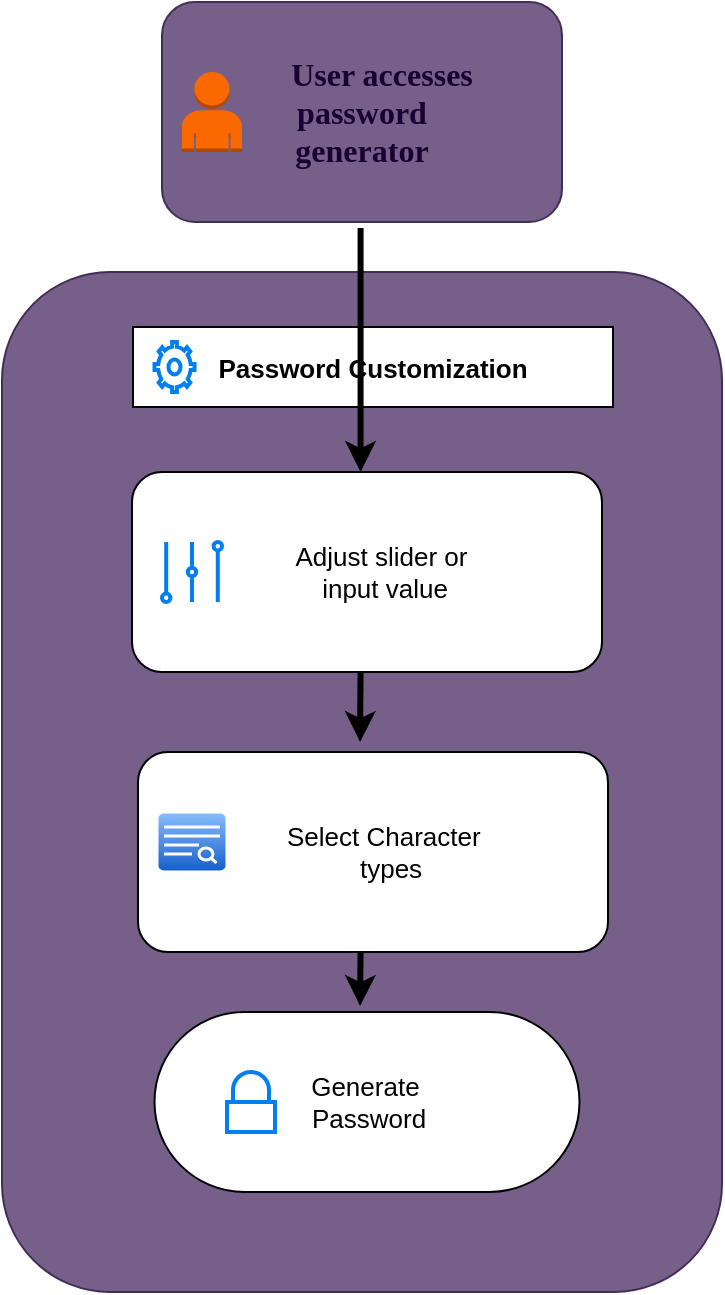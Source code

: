 <mxfile>
    <diagram id="h0ugOxXqcR4JAMkivIIJ" name="Page-1">
        <mxGraphModel dx="1348" dy="732" grid="0" gridSize="12" guides="1" tooltips="1" connect="1" arrows="1" fold="1" page="1" pageScale="1" pageWidth="850" pageHeight="1100" math="0" shadow="0">
            <root>
                <mxCell id="0"/>
                <mxCell id="1" parent="0"/>
                <mxCell id="26" value="" style="rounded=1;whiteSpace=wrap;html=1;fontSize=13;fillColor=#76608a;strokeColor=#432D57;fontColor=#ffffff;" vertex="1" parent="1">
                    <mxGeometry x="270" y="195" width="360" height="510" as="geometry"/>
                </mxCell>
                <mxCell id="5" value="&lt;font color=&quot;#190033&quot; face=&quot;Verdana&quot; style=&quot;font-size: 16px;&quot;&gt;&lt;b style=&quot;&quot;&gt;&amp;nbsp; &amp;nbsp; &amp;nbsp;User accesses&lt;br&gt;password &lt;br&gt;generator&lt;/b&gt;&lt;/font&gt;" style="rounded=1;whiteSpace=wrap;html=1;fillColor=#76608a;fontColor=#ffffff;strokeColor=#432D57;" vertex="1" parent="1">
                    <mxGeometry x="350" y="60" width="200" height="110" as="geometry"/>
                </mxCell>
                <mxCell id="24" value="Password Customization" style="fontStyle=1;fontSize=13;" vertex="1" parent="1">
                    <mxGeometry x="335.5" y="222.5" width="240" height="40" as="geometry"/>
                </mxCell>
                <mxCell id="14" value="" style="html=1;verticalLabelPosition=bottom;align=center;labelBackgroundColor=#ffffff;verticalAlign=top;strokeWidth=2;strokeColor=#0080F0;shadow=0;dashed=0;shape=mxgraph.ios7.icons.settings;fontSize=13;" vertex="1" parent="1">
                    <mxGeometry x="346.25" y="230" width="20" height="25" as="geometry"/>
                </mxCell>
                <mxCell id="27" value="&amp;nbsp; &amp;nbsp; &amp;nbsp;Adjust slider or&amp;nbsp;&lt;br&gt;&amp;nbsp; &amp;nbsp; &amp;nbsp;input value" style="rounded=1;whiteSpace=wrap;html=1;fontSize=13;" vertex="1" parent="1">
                    <mxGeometry x="335" y="295" width="235" height="100" as="geometry"/>
                </mxCell>
                <mxCell id="11" value="" style="html=1;verticalLabelPosition=bottom;align=center;labelBackgroundColor=#ffffff;verticalAlign=top;strokeWidth=2;strokeColor=#0080F0;shadow=0;dashed=0;shape=mxgraph.ios7.icons.volume;pointerEvents=1;fontSize=13;" vertex="1" parent="1">
                    <mxGeometry x="350" y="330" width="30" height="30" as="geometry"/>
                </mxCell>
                <mxCell id="28" value="&amp;nbsp; &amp;nbsp; &amp;nbsp;Select Character&amp;nbsp;&amp;nbsp;&lt;br&gt;&amp;nbsp; &amp;nbsp; &amp;nbsp;types" style="rounded=1;whiteSpace=wrap;html=1;fontSize=13;" vertex="1" parent="1">
                    <mxGeometry x="338" y="435" width="235" height="100" as="geometry"/>
                </mxCell>
                <mxCell id="21" value="" style="verticalLabelPosition=bottom;verticalAlign=top;html=1;shadow=0;dashed=0;strokeWidth=1;shape=mxgraph.ios.iSortFindIcon;fillColor=#8BbEff;fillColor2=#135Ec8;strokeColor=#ffffff;sketch=0;fontSize=13;" vertex="1" parent="1">
                    <mxGeometry x="347.5" y="465" width="35" height="30" as="geometry"/>
                </mxCell>
                <mxCell id="29" value="Generate&amp;nbsp;&lt;br&gt;Password" style="html=1;dashed=0;whitespace=wrap;shape=mxgraph.dfd.start;fontSize=13;" vertex="1" parent="1">
                    <mxGeometry x="346.25" y="565" width="212.5" height="90" as="geometry"/>
                </mxCell>
                <mxCell id="13" value="" style="html=1;verticalLabelPosition=bottom;align=center;labelBackgroundColor=#ffffff;verticalAlign=top;strokeWidth=2;strokeColor=#0080F0;shadow=0;dashed=0;shape=mxgraph.ios7.icons.locked;fontSize=13;" vertex="1" parent="1">
                    <mxGeometry x="382.5" y="595" width="24" height="30" as="geometry"/>
                </mxCell>
                <mxCell id="31" value="" style="outlineConnect=0;dashed=0;verticalLabelPosition=bottom;verticalAlign=top;align=center;html=1;shape=mxgraph.aws3.user;fillColor=#fa6800;fontColor=#000000;strokeColor=#C73500;movable=1;resizable=1;rotatable=1;deletable=1;editable=1;connectable=1;" vertex="1" parent="1">
                    <mxGeometry x="360" y="95" width="30" height="40" as="geometry"/>
                </mxCell>
                <mxCell id="35" value="" style="endArrow=classic;html=1;fontSize=14;strokeWidth=3;" edge="1" parent="1">
                    <mxGeometry width="50" height="50" relative="1" as="geometry">
                        <mxPoint x="449.29" y="535" as="sourcePoint"/>
                        <mxPoint x="449" y="562" as="targetPoint"/>
                    </mxGeometry>
                </mxCell>
                <mxCell id="36" value="" style="endArrow=classic;html=1;fontSize=14;strokeWidth=3;" edge="1" parent="1">
                    <mxGeometry width="50" height="50" relative="1" as="geometry">
                        <mxPoint x="449.29" y="395" as="sourcePoint"/>
                        <mxPoint x="449" y="430" as="targetPoint"/>
                    </mxGeometry>
                </mxCell>
                <mxCell id="37" value="" style="endArrow=classic;html=1;fontSize=14;strokeWidth=3;" edge="1" parent="1">
                    <mxGeometry width="50" height="50" relative="1" as="geometry">
                        <mxPoint x="449.29" y="173" as="sourcePoint"/>
                        <mxPoint x="449.29" y="295" as="targetPoint"/>
                    </mxGeometry>
                </mxCell>
            </root>
        </mxGraphModel>
    </diagram>
</mxfile>